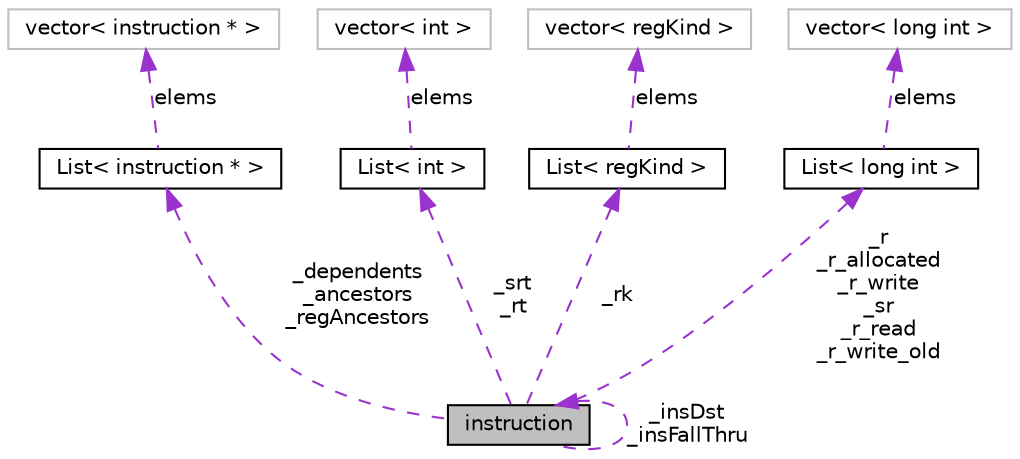 digraph G
{
  edge [fontname="Helvetica",fontsize="10",labelfontname="Helvetica",labelfontsize="10"];
  node [fontname="Helvetica",fontsize="10",shape=record];
  Node1 [label="instruction",height=0.2,width=0.4,color="black", fillcolor="grey75", style="filled" fontcolor="black"];
  Node2 -> Node1 [dir=back,color="darkorchid3",fontsize="10",style="dashed",label="_dependents\n_ancestors\n_regAncestors",fontname="Helvetica"];
  Node2 [label="List\< instruction * \>",height=0.2,width=0.4,color="black", fillcolor="white", style="filled",URL="$classList.html"];
  Node3 -> Node2 [dir=back,color="darkorchid3",fontsize="10",style="dashed",label="elems",fontname="Helvetica"];
  Node3 [label="vector\< instruction * \>",height=0.2,width=0.4,color="grey75", fillcolor="white", style="filled"];
  Node4 -> Node1 [dir=back,color="darkorchid3",fontsize="10",style="dashed",label="_srt\n_rt",fontname="Helvetica"];
  Node4 [label="List\< int \>",height=0.2,width=0.4,color="black", fillcolor="white", style="filled",URL="$classList.html"];
  Node5 -> Node4 [dir=back,color="darkorchid3",fontsize="10",style="dashed",label="elems",fontname="Helvetica"];
  Node5 [label="vector\< int \>",height=0.2,width=0.4,color="grey75", fillcolor="white", style="filled"];
  Node6 -> Node1 [dir=back,color="darkorchid3",fontsize="10",style="dashed",label="_rk",fontname="Helvetica"];
  Node6 [label="List\< regKind \>",height=0.2,width=0.4,color="black", fillcolor="white", style="filled",URL="$classList.html"];
  Node7 -> Node6 [dir=back,color="darkorchid3",fontsize="10",style="dashed",label="elems",fontname="Helvetica"];
  Node7 [label="vector\< regKind \>",height=0.2,width=0.4,color="grey75", fillcolor="white", style="filled"];
  Node8 -> Node1 [dir=back,color="darkorchid3",fontsize="10",style="dashed",label="_r\n_r_allocated\n_r_write\n_sr\n_r_read\n_r_write_old",fontname="Helvetica"];
  Node8 [label="List\< long int \>",height=0.2,width=0.4,color="black", fillcolor="white", style="filled",URL="$classList.html"];
  Node9 -> Node8 [dir=back,color="darkorchid3",fontsize="10",style="dashed",label="elems",fontname="Helvetica"];
  Node9 [label="vector\< long int \>",height=0.2,width=0.4,color="grey75", fillcolor="white", style="filled"];
  Node1 -> Node1 [dir=back,color="darkorchid3",fontsize="10",style="dashed",label="_insDst\n_insFallThru",fontname="Helvetica"];
}
